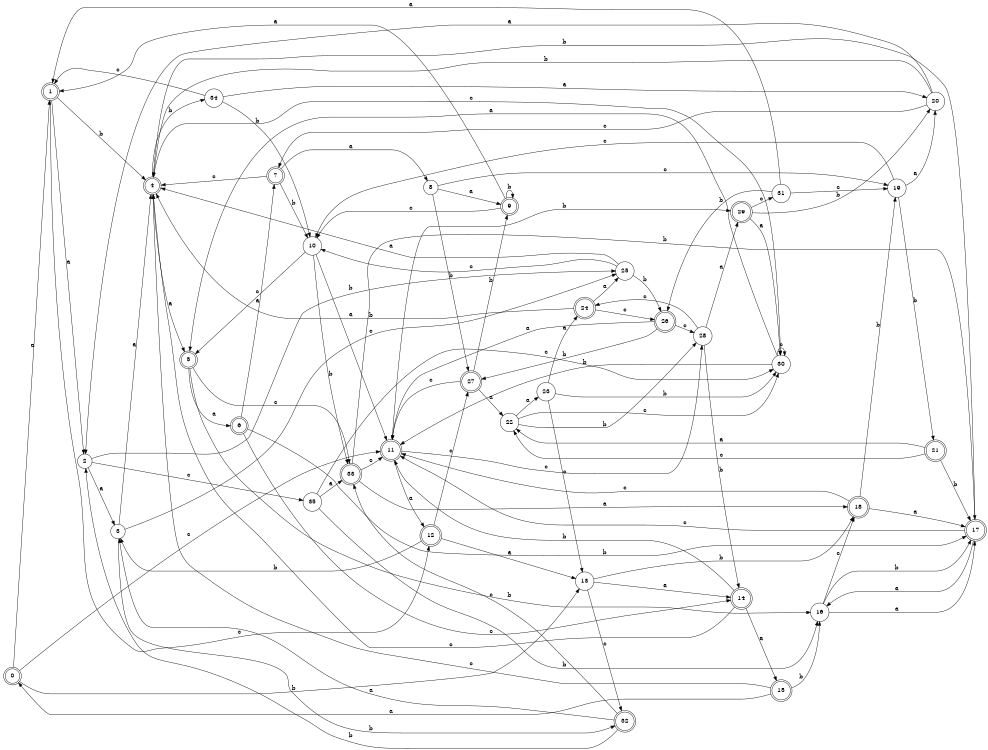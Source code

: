 digraph n29_1 {
__start0 [label="" shape="none"];

rankdir=LR;
size="8,5";

s0 [style="rounded,filled", color="black", fillcolor="white" shape="doublecircle", label="0"];
s1 [style="rounded,filled", color="black", fillcolor="white" shape="doublecircle", label="1"];
s2 [style="filled", color="black", fillcolor="white" shape="circle", label="2"];
s3 [style="filled", color="black", fillcolor="white" shape="circle", label="3"];
s4 [style="rounded,filled", color="black", fillcolor="white" shape="doublecircle", label="4"];
s5 [style="rounded,filled", color="black", fillcolor="white" shape="doublecircle", label="5"];
s6 [style="rounded,filled", color="black", fillcolor="white" shape="doublecircle", label="6"];
s7 [style="rounded,filled", color="black", fillcolor="white" shape="doublecircle", label="7"];
s8 [style="filled", color="black", fillcolor="white" shape="circle", label="8"];
s9 [style="rounded,filled", color="black", fillcolor="white" shape="doublecircle", label="9"];
s10 [style="filled", color="black", fillcolor="white" shape="circle", label="10"];
s11 [style="rounded,filled", color="black", fillcolor="white" shape="doublecircle", label="11"];
s12 [style="rounded,filled", color="black", fillcolor="white" shape="doublecircle", label="12"];
s13 [style="filled", color="black", fillcolor="white" shape="circle", label="13"];
s14 [style="rounded,filled", color="black", fillcolor="white" shape="doublecircle", label="14"];
s15 [style="rounded,filled", color="black", fillcolor="white" shape="doublecircle", label="15"];
s16 [style="filled", color="black", fillcolor="white" shape="circle", label="16"];
s17 [style="rounded,filled", color="black", fillcolor="white" shape="doublecircle", label="17"];
s18 [style="rounded,filled", color="black", fillcolor="white" shape="doublecircle", label="18"];
s19 [style="filled", color="black", fillcolor="white" shape="circle", label="19"];
s20 [style="filled", color="black", fillcolor="white" shape="circle", label="20"];
s21 [style="rounded,filled", color="black", fillcolor="white" shape="doublecircle", label="21"];
s22 [style="filled", color="black", fillcolor="white" shape="circle", label="22"];
s23 [style="filled", color="black", fillcolor="white" shape="circle", label="23"];
s24 [style="rounded,filled", color="black", fillcolor="white" shape="doublecircle", label="24"];
s25 [style="filled", color="black", fillcolor="white" shape="circle", label="25"];
s26 [style="rounded,filled", color="black", fillcolor="white" shape="doublecircle", label="26"];
s27 [style="rounded,filled", color="black", fillcolor="white" shape="doublecircle", label="27"];
s28 [style="filled", color="black", fillcolor="white" shape="circle", label="28"];
s29 [style="rounded,filled", color="black", fillcolor="white" shape="doublecircle", label="29"];
s30 [style="filled", color="black", fillcolor="white" shape="circle", label="30"];
s31 [style="filled", color="black", fillcolor="white" shape="circle", label="31"];
s32 [style="rounded,filled", color="black", fillcolor="white" shape="doublecircle", label="32"];
s33 [style="rounded,filled", color="black", fillcolor="white" shape="doublecircle", label="33"];
s34 [style="filled", color="black", fillcolor="white" shape="circle", label="34"];
s35 [style="filled", color="black", fillcolor="white" shape="circle", label="35"];
s0 -> s1 [label="a"];
s0 -> s13 [label="b"];
s0 -> s11 [label="c"];
s1 -> s2 [label="a"];
s1 -> s4 [label="b"];
s1 -> s12 [label="c"];
s2 -> s3 [label="a"];
s2 -> s25 [label="b"];
s2 -> s35 [label="c"];
s3 -> s4 [label="a"];
s3 -> s32 [label="b"];
s3 -> s25 [label="c"];
s4 -> s5 [label="a"];
s4 -> s34 [label="b"];
s4 -> s30 [label="c"];
s5 -> s6 [label="a"];
s5 -> s16 [label="b"];
s5 -> s33 [label="c"];
s6 -> s7 [label="a"];
s6 -> s17 [label="b"];
s6 -> s14 [label="c"];
s7 -> s8 [label="a"];
s7 -> s10 [label="b"];
s7 -> s4 [label="c"];
s8 -> s9 [label="a"];
s8 -> s27 [label="b"];
s8 -> s19 [label="c"];
s9 -> s1 [label="a"];
s9 -> s9 [label="b"];
s9 -> s10 [label="c"];
s10 -> s11 [label="a"];
s10 -> s33 [label="b"];
s10 -> s5 [label="c"];
s11 -> s12 [label="a"];
s11 -> s29 [label="b"];
s11 -> s28 [label="c"];
s12 -> s13 [label="a"];
s12 -> s3 [label="b"];
s12 -> s27 [label="c"];
s13 -> s14 [label="a"];
s13 -> s18 [label="b"];
s13 -> s32 [label="c"];
s14 -> s15 [label="a"];
s14 -> s11 [label="b"];
s14 -> s4 [label="c"];
s15 -> s0 [label="a"];
s15 -> s16 [label="b"];
s15 -> s4 [label="c"];
s16 -> s17 [label="a"];
s16 -> s17 [label="b"];
s16 -> s18 [label="c"];
s17 -> s16 [label="a"];
s17 -> s4 [label="b"];
s17 -> s11 [label="c"];
s18 -> s17 [label="a"];
s18 -> s19 [label="b"];
s18 -> s11 [label="c"];
s19 -> s20 [label="a"];
s19 -> s21 [label="b"];
s19 -> s10 [label="c"];
s20 -> s2 [label="a"];
s20 -> s4 [label="b"];
s20 -> s7 [label="c"];
s21 -> s22 [label="a"];
s21 -> s17 [label="b"];
s21 -> s22 [label="c"];
s22 -> s23 [label="a"];
s22 -> s28 [label="b"];
s22 -> s30 [label="c"];
s23 -> s24 [label="a"];
s23 -> s30 [label="b"];
s23 -> s13 [label="c"];
s24 -> s25 [label="a"];
s24 -> s4 [label="b"];
s24 -> s26 [label="c"];
s25 -> s4 [label="a"];
s25 -> s26 [label="b"];
s25 -> s10 [label="c"];
s26 -> s11 [label="a"];
s26 -> s27 [label="b"];
s26 -> s28 [label="c"];
s27 -> s22 [label="a"];
s27 -> s9 [label="b"];
s27 -> s11 [label="c"];
s28 -> s29 [label="a"];
s28 -> s14 [label="b"];
s28 -> s24 [label="c"];
s29 -> s30 [label="a"];
s29 -> s20 [label="b"];
s29 -> s31 [label="c"];
s30 -> s5 [label="a"];
s30 -> s11 [label="b"];
s30 -> s30 [label="c"];
s31 -> s1 [label="a"];
s31 -> s26 [label="b"];
s31 -> s19 [label="c"];
s32 -> s3 [label="a"];
s32 -> s2 [label="b"];
s32 -> s33 [label="c"];
s33 -> s18 [label="a"];
s33 -> s17 [label="b"];
s33 -> s11 [label="c"];
s34 -> s20 [label="a"];
s34 -> s10 [label="b"];
s34 -> s1 [label="c"];
s35 -> s33 [label="a"];
s35 -> s16 [label="b"];
s35 -> s30 [label="c"];

}